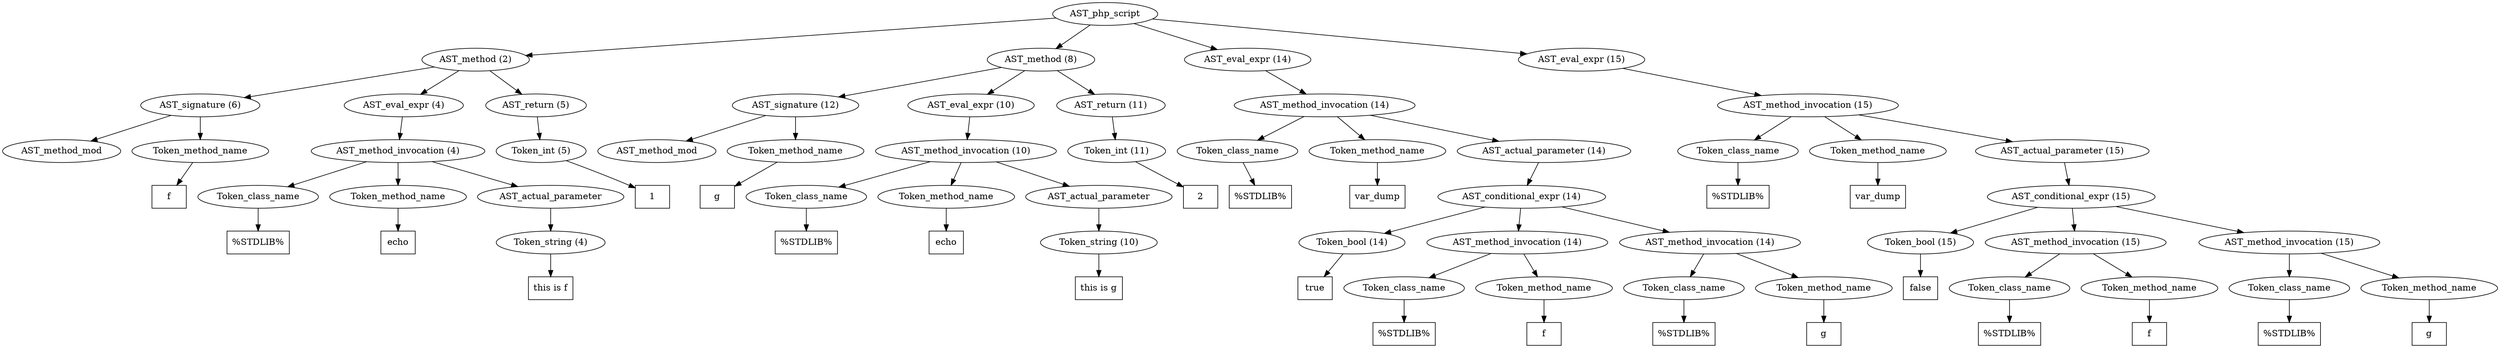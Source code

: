 /*
 * AST in dot format generated by phc -- the PHP compiler
 */

digraph AST {
node_0 [label="AST_php_script"];
node_1 [label="AST_method (2)"];
node_2 [label="AST_signature (6)"];
node_3 [label="AST_method_mod"];
node_4 [label="Token_method_name"];
node_5 [label="f", shape=box]
node_4 -> node_5;
node_2 -> node_4;
node_2 -> node_3;
node_6 [label="AST_eval_expr (4)"];
node_7 [label="AST_method_invocation (4)"];
node_8 [label="Token_class_name"];
node_9 [label="%STDLIB%", shape=box]
node_8 -> node_9;
node_10 [label="Token_method_name"];
node_11 [label="echo", shape=box]
node_10 -> node_11;
node_12 [label="AST_actual_parameter"];
node_13 [label="Token_string (4)"];
node_14 [label="this is f", shape=box]
node_13 -> node_14;
node_12 -> node_13;
node_7 -> node_12;
node_7 -> node_10;
node_7 -> node_8;
node_6 -> node_7;
node_15 [label="AST_return (5)"];
node_16 [label="Token_int (5)"];
node_17 [label="1", shape=box]
node_16 -> node_17;
node_15 -> node_16;
node_1 -> node_15;
node_1 -> node_6;
node_1 -> node_2;
node_18 [label="AST_method (8)"];
node_19 [label="AST_signature (12)"];
node_20 [label="AST_method_mod"];
node_21 [label="Token_method_name"];
node_22 [label="g", shape=box]
node_21 -> node_22;
node_19 -> node_21;
node_19 -> node_20;
node_23 [label="AST_eval_expr (10)"];
node_24 [label="AST_method_invocation (10)"];
node_25 [label="Token_class_name"];
node_26 [label="%STDLIB%", shape=box]
node_25 -> node_26;
node_27 [label="Token_method_name"];
node_28 [label="echo", shape=box]
node_27 -> node_28;
node_29 [label="AST_actual_parameter"];
node_30 [label="Token_string (10)"];
node_31 [label="this is g", shape=box]
node_30 -> node_31;
node_29 -> node_30;
node_24 -> node_29;
node_24 -> node_27;
node_24 -> node_25;
node_23 -> node_24;
node_32 [label="AST_return (11)"];
node_33 [label="Token_int (11)"];
node_34 [label="2", shape=box]
node_33 -> node_34;
node_32 -> node_33;
node_18 -> node_32;
node_18 -> node_23;
node_18 -> node_19;
node_35 [label="AST_eval_expr (14)"];
node_36 [label="AST_method_invocation (14)"];
node_37 [label="Token_class_name"];
node_38 [label="%STDLIB%", shape=box]
node_37 -> node_38;
node_39 [label="Token_method_name"];
node_40 [label="var_dump", shape=box]
node_39 -> node_40;
node_41 [label="AST_actual_parameter (14)"];
node_42 [label="AST_conditional_expr (14)"];
node_43 [label="Token_bool (14)"];
node_44 [label="true", shape=box]
node_43 -> node_44;
node_45 [label="AST_method_invocation (14)"];
node_46 [label="Token_class_name"];
node_47 [label="%STDLIB%", shape=box]
node_46 -> node_47;
node_48 [label="Token_method_name"];
node_49 [label="f", shape=box]
node_48 -> node_49;
node_45 -> node_48;
node_45 -> node_46;
node_50 [label="AST_method_invocation (14)"];
node_51 [label="Token_class_name"];
node_52 [label="%STDLIB%", shape=box]
node_51 -> node_52;
node_53 [label="Token_method_name"];
node_54 [label="g", shape=box]
node_53 -> node_54;
node_50 -> node_53;
node_50 -> node_51;
node_42 -> node_50;
node_42 -> node_45;
node_42 -> node_43;
node_41 -> node_42;
node_36 -> node_41;
node_36 -> node_39;
node_36 -> node_37;
node_35 -> node_36;
node_55 [label="AST_eval_expr (15)"];
node_56 [label="AST_method_invocation (15)"];
node_57 [label="Token_class_name"];
node_58 [label="%STDLIB%", shape=box]
node_57 -> node_58;
node_59 [label="Token_method_name"];
node_60 [label="var_dump", shape=box]
node_59 -> node_60;
node_61 [label="AST_actual_parameter (15)"];
node_62 [label="AST_conditional_expr (15)"];
node_63 [label="Token_bool (15)"];
node_64 [label="false", shape=box]
node_63 -> node_64;
node_65 [label="AST_method_invocation (15)"];
node_66 [label="Token_class_name"];
node_67 [label="%STDLIB%", shape=box]
node_66 -> node_67;
node_68 [label="Token_method_name"];
node_69 [label="f", shape=box]
node_68 -> node_69;
node_65 -> node_68;
node_65 -> node_66;
node_70 [label="AST_method_invocation (15)"];
node_71 [label="Token_class_name"];
node_72 [label="%STDLIB%", shape=box]
node_71 -> node_72;
node_73 [label="Token_method_name"];
node_74 [label="g", shape=box]
node_73 -> node_74;
node_70 -> node_73;
node_70 -> node_71;
node_62 -> node_70;
node_62 -> node_65;
node_62 -> node_63;
node_61 -> node_62;
node_56 -> node_61;
node_56 -> node_59;
node_56 -> node_57;
node_55 -> node_56;
node_0 -> node_55;
node_0 -> node_35;
node_0 -> node_18;
node_0 -> node_1;
}
